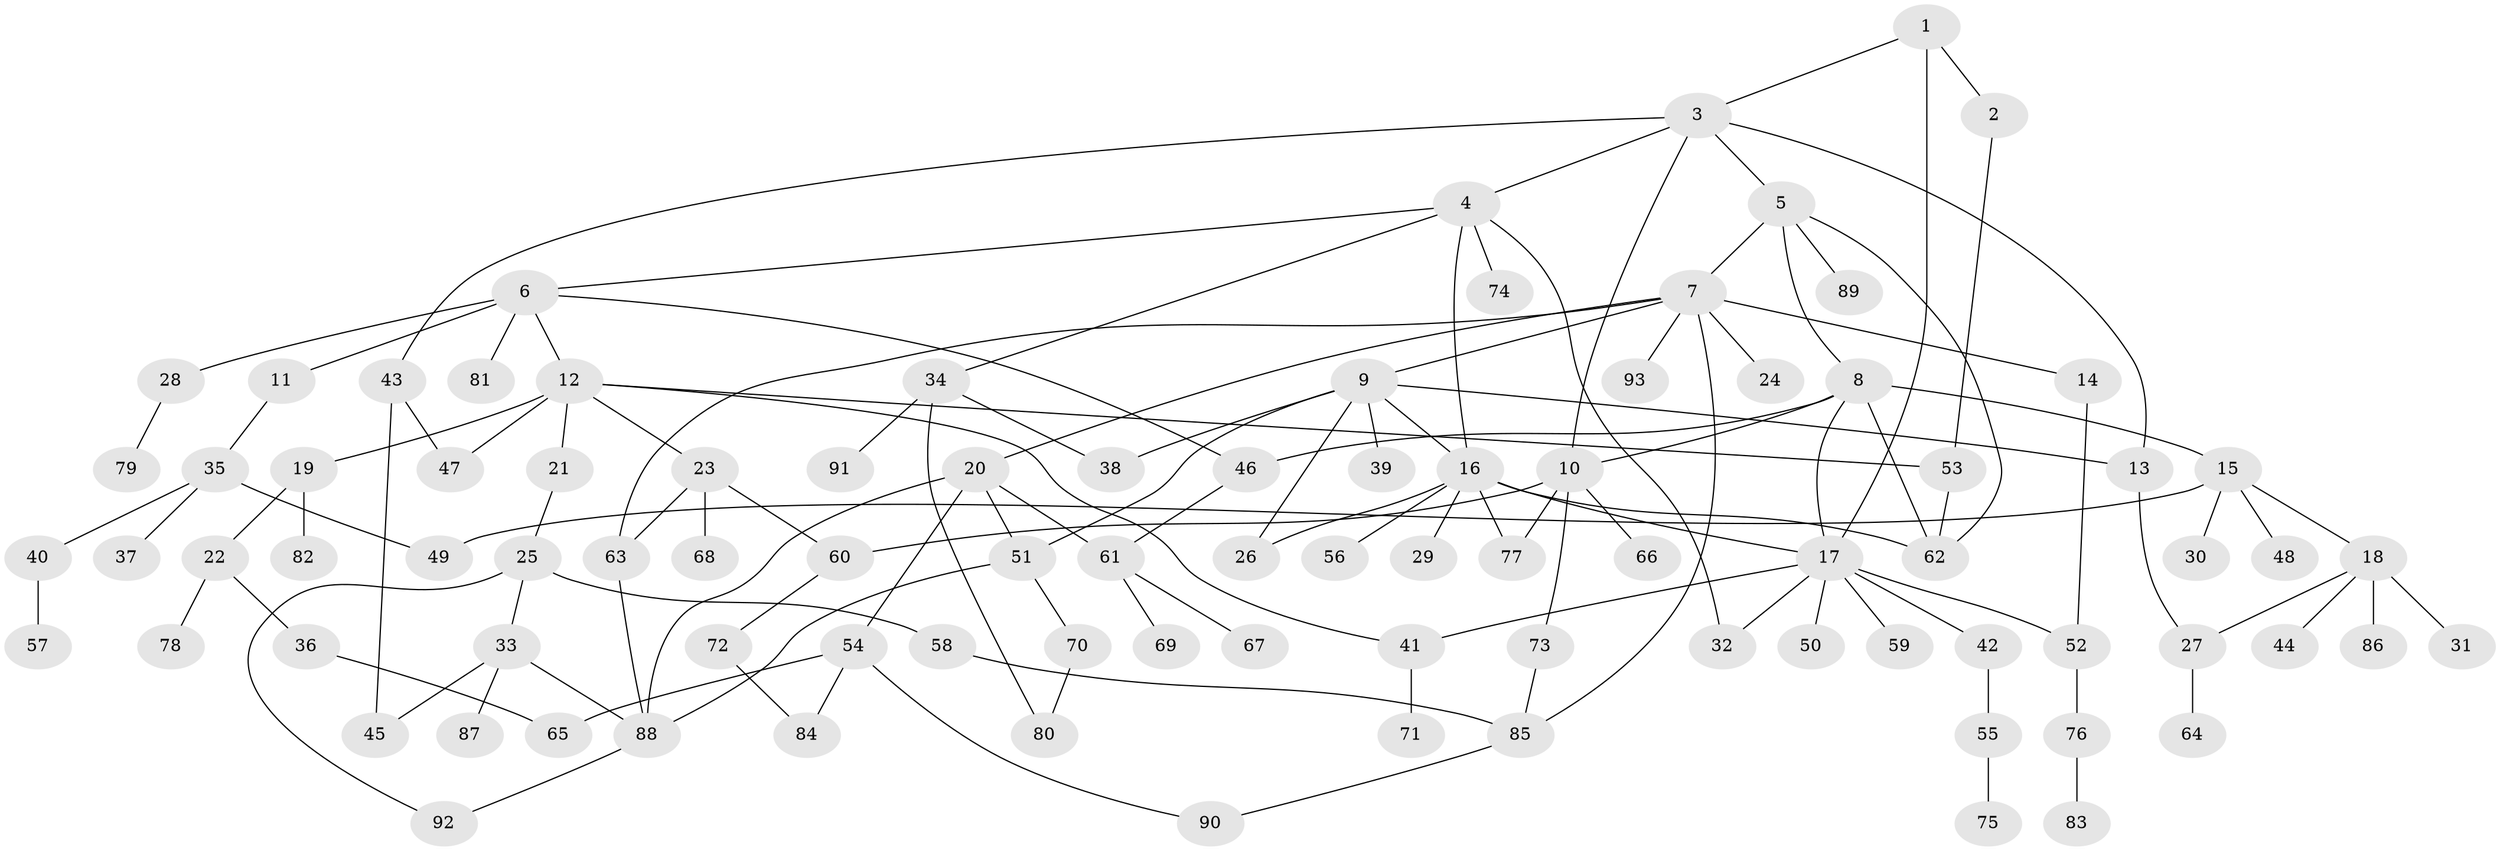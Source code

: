 // Generated by graph-tools (version 1.1) at 2025/13/03/09/25 04:13:22]
// undirected, 93 vertices, 126 edges
graph export_dot {
graph [start="1"]
  node [color=gray90,style=filled];
  1;
  2;
  3;
  4;
  5;
  6;
  7;
  8;
  9;
  10;
  11;
  12;
  13;
  14;
  15;
  16;
  17;
  18;
  19;
  20;
  21;
  22;
  23;
  24;
  25;
  26;
  27;
  28;
  29;
  30;
  31;
  32;
  33;
  34;
  35;
  36;
  37;
  38;
  39;
  40;
  41;
  42;
  43;
  44;
  45;
  46;
  47;
  48;
  49;
  50;
  51;
  52;
  53;
  54;
  55;
  56;
  57;
  58;
  59;
  60;
  61;
  62;
  63;
  64;
  65;
  66;
  67;
  68;
  69;
  70;
  71;
  72;
  73;
  74;
  75;
  76;
  77;
  78;
  79;
  80;
  81;
  82;
  83;
  84;
  85;
  86;
  87;
  88;
  89;
  90;
  91;
  92;
  93;
  1 -- 2;
  1 -- 3;
  1 -- 17;
  2 -- 53;
  3 -- 4;
  3 -- 5;
  3 -- 43;
  3 -- 10;
  3 -- 13;
  4 -- 6;
  4 -- 16;
  4 -- 32;
  4 -- 34;
  4 -- 74;
  5 -- 7;
  5 -- 8;
  5 -- 89;
  5 -- 62;
  6 -- 11;
  6 -- 12;
  6 -- 28;
  6 -- 81;
  6 -- 46;
  7 -- 9;
  7 -- 14;
  7 -- 20;
  7 -- 24;
  7 -- 85;
  7 -- 93;
  7 -- 63;
  8 -- 10;
  8 -- 15;
  8 -- 46;
  8 -- 62;
  8 -- 17;
  9 -- 13;
  9 -- 26;
  9 -- 38;
  9 -- 39;
  9 -- 51;
  9 -- 16;
  10 -- 66;
  10 -- 73;
  10 -- 77;
  10 -- 60;
  11 -- 35;
  12 -- 19;
  12 -- 21;
  12 -- 23;
  12 -- 41;
  12 -- 47;
  12 -- 53;
  13 -- 27;
  14 -- 52;
  15 -- 18;
  15 -- 30;
  15 -- 48;
  15 -- 49;
  16 -- 17;
  16 -- 29;
  16 -- 56;
  16 -- 26;
  16 -- 62;
  16 -- 77;
  17 -- 42;
  17 -- 50;
  17 -- 59;
  17 -- 41;
  17 -- 32;
  17 -- 52;
  18 -- 31;
  18 -- 44;
  18 -- 86;
  18 -- 27;
  19 -- 22;
  19 -- 82;
  20 -- 51;
  20 -- 54;
  20 -- 61;
  20 -- 88;
  21 -- 25;
  22 -- 36;
  22 -- 78;
  23 -- 60;
  23 -- 63;
  23 -- 68;
  25 -- 33;
  25 -- 58;
  25 -- 92;
  27 -- 64;
  28 -- 79;
  33 -- 45;
  33 -- 87;
  33 -- 88;
  34 -- 91;
  34 -- 38;
  34 -- 80;
  35 -- 37;
  35 -- 40;
  35 -- 49;
  36 -- 65;
  40 -- 57;
  41 -- 71;
  42 -- 55;
  43 -- 47;
  43 -- 45;
  46 -- 61;
  51 -- 70;
  51 -- 88;
  52 -- 76;
  53 -- 62;
  54 -- 84;
  54 -- 90;
  54 -- 65;
  55 -- 75;
  58 -- 85;
  60 -- 72;
  61 -- 67;
  61 -- 69;
  63 -- 88;
  70 -- 80;
  72 -- 84;
  73 -- 85;
  76 -- 83;
  85 -- 90;
  88 -- 92;
}
